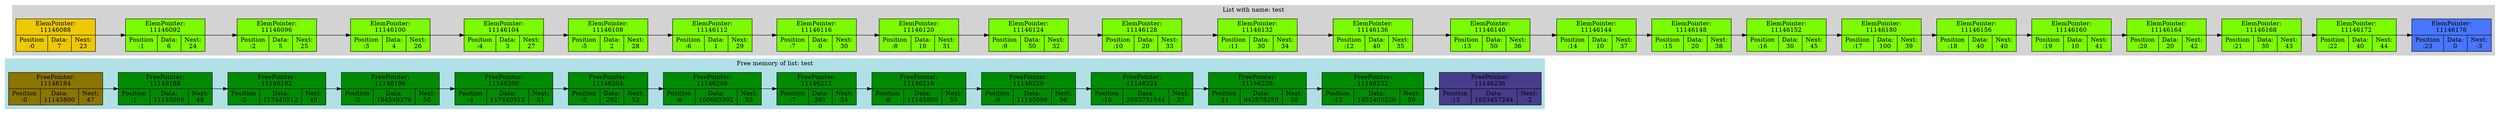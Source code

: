 digraph G{
subgraph clustermem {
style=filled;
color=powderblue;
f0 [shape=record, label="FreePointer:\n11146184 | {Position\n:0 | Data:\n11145800 | Next:\n47}",style="filled",fillcolor="gold4"];
f0->f1
f1 [shape=record, label="FreePointer:\n11146188 | {Position\n:1 | Data:\n11145096 | Next:\n48}",style="filled",fillcolor="green4"];
f1->f2
f2 [shape=record, label="FreePointer:\n11146192 | {Position\n:2 | Data:\n117440512 | Next:\n49}",style="filled",fillcolor="green4"];
f2->f3
f3 [shape=record, label="FreePointer:\n11146196 | {Position\n:3 | Data:\n184549376 | Next:\n50}",style="filled",fillcolor="green4"];
f3->f4
f4 [shape=record, label="FreePointer:\n11146200 | {Position\n:4 | Data:\n117440512 | Next:\n51}",style="filled",fillcolor="green4"];
f4->f5
f5 [shape=record, label="FreePointer:\n11146204 | {Position\n:5 | Data:\n292 | Next:\n52}",style="filled",fillcolor="green4"];
f5->f6
f6 [shape=record, label="FreePointer:\n11146208 | {Position\n:6 | Data:\n100663302 | Next:\n53}",style="filled",fillcolor="green4"];
f6->f7
f7 [shape=record, label="FreePointer:\n11146212 | {Position\n:7 | Data:\n291 | Next:\n54}",style="filled",fillcolor="green4"];
f7->f8
f8 [shape=record, label="FreePointer:\n11146216 | {Position\n:8 | Data:\n11145800 | Next:\n55}",style="filled",fillcolor="green4"];
f8->f9
f9 [shape=record, label="FreePointer:\n11146220 | {Position\n:9 | Data:\n11145096 | Next:\n56}",style="filled",fillcolor="green4"];
f9->f10
f10 [shape=record, label="FreePointer:\n11146224 | {Position\n:10 | Data:\n2053731944 | Next:\n57}",style="filled",fillcolor="green4"];
f10->f11
f11 [shape=record, label="FreePointer:\n11146228 | {Position\n:11 | Data:\n942878258 | Next:\n58}",style="filled",fillcolor="green4"];
f11->f12
f12 [shape=record, label="FreePointer:\n11146232 | {Position\n:12 | Data:\n1852400220 | Next:\n59}",style="filled",fillcolor="green4"];
f12->f13
f13 [shape=record, label="FreePointer:\n11146236 | {Position\n:13 | Data:\n1953457244 | Next:\n-2}",style="filled",fillcolor="slateblue4"];
label = "Free memory of list: test"}
rankdir=LR;
subgraph clusterlist {
style=filled;
color=lightgrey;
0 [shape=record, label="ElemPointer:\n11146088 | {Position\n:0 | Data:\n7 | Next:\n23}",style="filled",fillcolor="gold2"];
0->1
1 [shape=record, label="ElemPointer:\n11146092 | {Position\n:1 | Data:\n6 | Next:\n24}",style="filled",fillcolor="lawngreen"];
1->2
2 [shape=record, label="ElemPointer:\n11146096 | {Position\n:2 | Data:\n5 | Next:\n25}",style="filled",fillcolor="lawngreen"];
2->3
3 [shape=record, label="ElemPointer:\n11146100 | {Position\n:3 | Data:\n4 | Next:\n26}",style="filled",fillcolor="lawngreen"];
3->4
4 [shape=record, label="ElemPointer:\n11146104 | {Position\n:4 | Data:\n3 | Next:\n27}",style="filled",fillcolor="lawngreen"];
4->5
5 [shape=record, label="ElemPointer:\n11146108 | {Position\n:5 | Data:\n2 | Next:\n28}",style="filled",fillcolor="lawngreen"];
5->6
6 [shape=record, label="ElemPointer:\n11146112 | {Position\n:6 | Data:\n1 | Next:\n29}",style="filled",fillcolor="lawngreen"];
6->7
7 [shape=record, label="ElemPointer:\n11146116 | {Position\n:7 | Data:\n0 | Next:\n30}",style="filled",fillcolor="lawngreen"];
7->8
8 [shape=record, label="ElemPointer:\n11146120 | {Position\n:8 | Data:\n10 | Next:\n31}",style="filled",fillcolor="lawngreen"];
8->9
9 [shape=record, label="ElemPointer:\n11146124 | {Position\n:9 | Data:\n50 | Next:\n32}",style="filled",fillcolor="lawngreen"];
9->10
10 [shape=record, label="ElemPointer:\n11146128 | {Position\n:10 | Data:\n20 | Next:\n33}",style="filled",fillcolor="lawngreen"];
10->11
11 [shape=record, label="ElemPointer:\n11146132 | {Position\n:11 | Data:\n30 | Next:\n34}",style="filled",fillcolor="lawngreen"];
11->12
12 [shape=record, label="ElemPointer:\n11146136 | {Position\n:12 | Data:\n40 | Next:\n35}",style="filled",fillcolor="lawngreen"];
12->13
13 [shape=record, label="ElemPointer:\n11146140 | {Position\n:13 | Data:\n50 | Next:\n36}",style="filled",fillcolor="lawngreen"];
13->14
14 [shape=record, label="ElemPointer:\n11146144 | {Position\n:14 | Data:\n10 | Next:\n37}",style="filled",fillcolor="lawngreen"];
14->15
15 [shape=record, label="ElemPointer:\n11146148 | {Position\n:15 | Data:\n20 | Next:\n38}",style="filled",fillcolor="lawngreen"];
15->16
16 [shape=record, label="ElemPointer:\n11146152 | {Position\n:16 | Data:\n30 | Next:\n45}",style="filled",fillcolor="lawngreen"];
16->17
17 [shape=record, label="ElemPointer:\n11146180 | {Position\n:17 | Data:\n100 | Next:\n39}",style="filled",fillcolor="lawngreen"];
17->18
18 [shape=record, label="ElemPointer:\n11146156 | {Position\n:18 | Data:\n40 | Next:\n40}",style="filled",fillcolor="lawngreen"];
18->19
19 [shape=record, label="ElemPointer:\n11146160 | {Position\n:19 | Data:\n10 | Next:\n41}",style="filled",fillcolor="lawngreen"];
19->20
20 [shape=record, label="ElemPointer:\n11146164 | {Position\n:20 | Data:\n20 | Next:\n42}",style="filled",fillcolor="lawngreen"];
20->21
21 [shape=record, label="ElemPointer:\n11146168 | {Position\n:21 | Data:\n30 | Next:\n43}",style="filled",fillcolor="lawngreen"];
21->22
22 [shape=record, label="ElemPointer:\n11146172 | {Position\n:22 | Data:\n40 | Next:\n44}",style="filled",fillcolor="lawngreen"];
22->23
23 [shape=record, label="ElemPointer:\n11146176 | {Position\n:23 | Data:\n0 | Next:\n-3}",style="filled",fillcolor="royalblue1"];
label = "List with name: test"}
}
